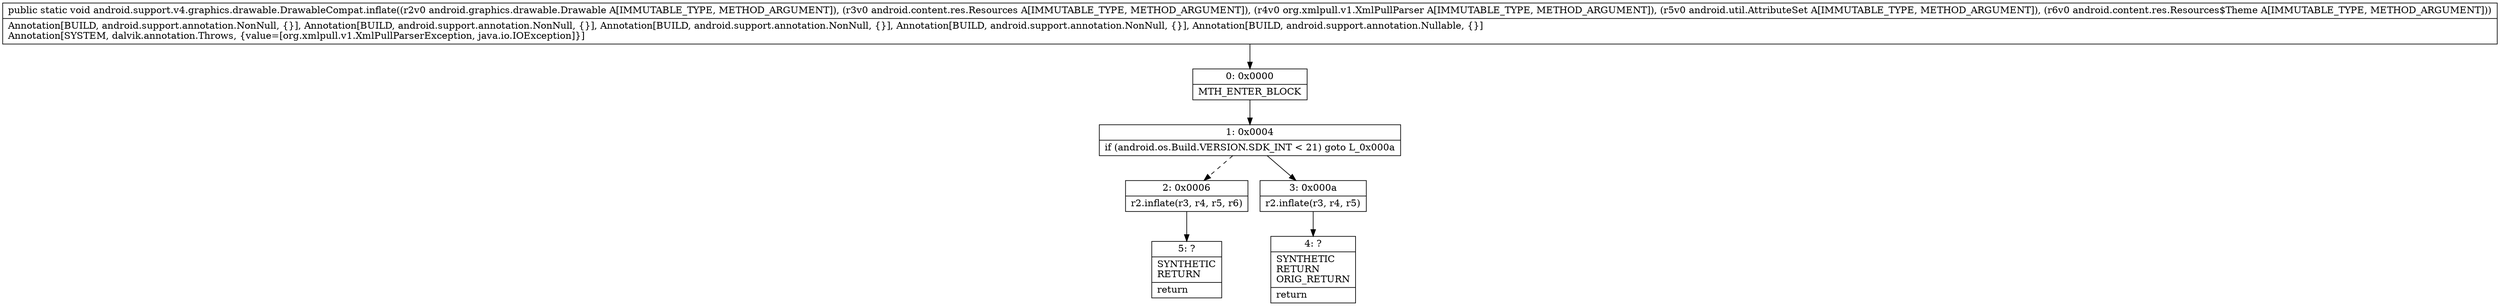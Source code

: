 digraph "CFG forandroid.support.v4.graphics.drawable.DrawableCompat.inflate(Landroid\/graphics\/drawable\/Drawable;Landroid\/content\/res\/Resources;Lorg\/xmlpull\/v1\/XmlPullParser;Landroid\/util\/AttributeSet;Landroid\/content\/res\/Resources$Theme;)V" {
Node_0 [shape=record,label="{0\:\ 0x0000|MTH_ENTER_BLOCK\l}"];
Node_1 [shape=record,label="{1\:\ 0x0004|if (android.os.Build.VERSION.SDK_INT \< 21) goto L_0x000a\l}"];
Node_2 [shape=record,label="{2\:\ 0x0006|r2.inflate(r3, r4, r5, r6)\l}"];
Node_3 [shape=record,label="{3\:\ 0x000a|r2.inflate(r3, r4, r5)\l}"];
Node_4 [shape=record,label="{4\:\ ?|SYNTHETIC\lRETURN\lORIG_RETURN\l|return\l}"];
Node_5 [shape=record,label="{5\:\ ?|SYNTHETIC\lRETURN\l|return\l}"];
MethodNode[shape=record,label="{public static void android.support.v4.graphics.drawable.DrawableCompat.inflate((r2v0 android.graphics.drawable.Drawable A[IMMUTABLE_TYPE, METHOD_ARGUMENT]), (r3v0 android.content.res.Resources A[IMMUTABLE_TYPE, METHOD_ARGUMENT]), (r4v0 org.xmlpull.v1.XmlPullParser A[IMMUTABLE_TYPE, METHOD_ARGUMENT]), (r5v0 android.util.AttributeSet A[IMMUTABLE_TYPE, METHOD_ARGUMENT]), (r6v0 android.content.res.Resources$Theme A[IMMUTABLE_TYPE, METHOD_ARGUMENT]))  | Annotation[BUILD, android.support.annotation.NonNull, \{\}], Annotation[BUILD, android.support.annotation.NonNull, \{\}], Annotation[BUILD, android.support.annotation.NonNull, \{\}], Annotation[BUILD, android.support.annotation.NonNull, \{\}], Annotation[BUILD, android.support.annotation.Nullable, \{\}]\lAnnotation[SYSTEM, dalvik.annotation.Throws, \{value=[org.xmlpull.v1.XmlPullParserException, java.io.IOException]\}]\l}"];
MethodNode -> Node_0;
Node_0 -> Node_1;
Node_1 -> Node_2[style=dashed];
Node_1 -> Node_3;
Node_2 -> Node_5;
Node_3 -> Node_4;
}

